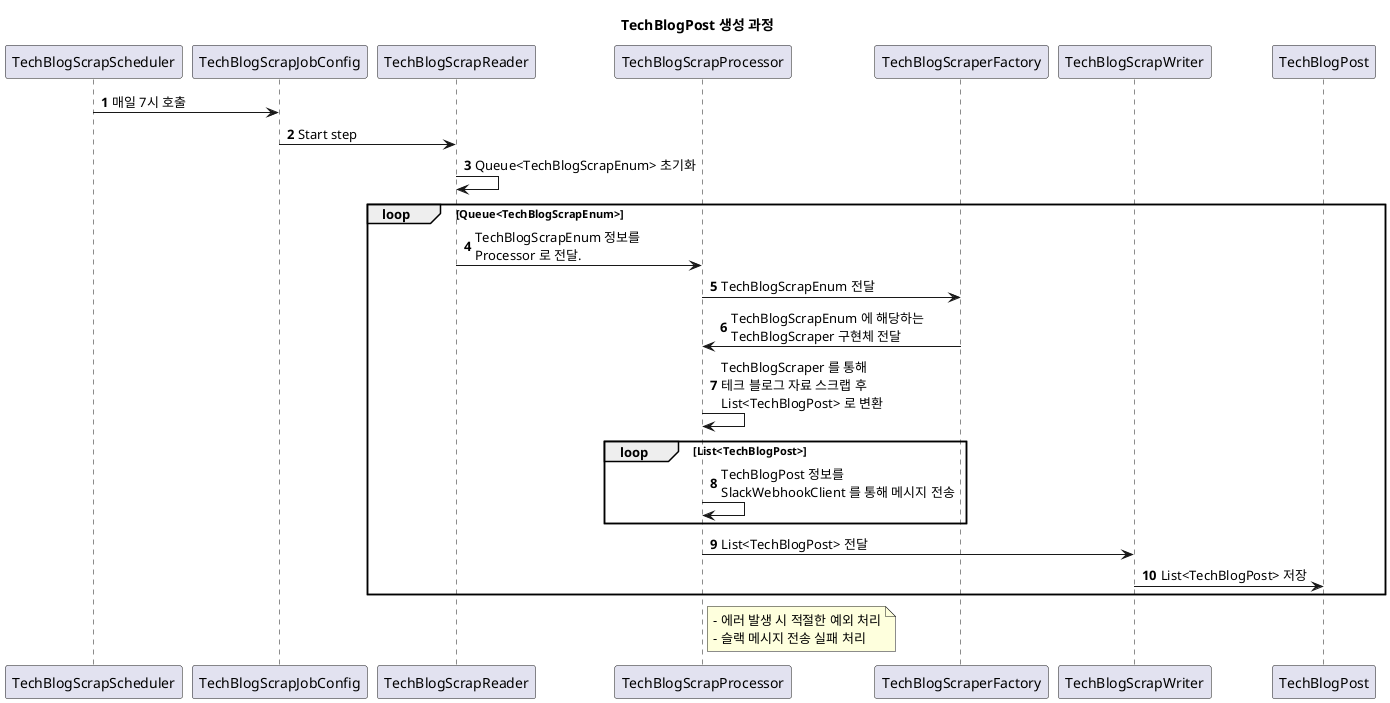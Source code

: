 @startuml
'https://plantuml.com/sequence-diagram

title: TechBlogPost 생성 과정
autonumber


TechBlogScrapScheduler -> TechBlogScrapJobConfig: 매일 7시 호출

TechBlogScrapJobConfig -> TechBlogScrapReader: Start step
TechBlogScrapReader -> TechBlogScrapReader: Queue<TechBlogScrapEnum> 초기화

loop Queue<TechBlogScrapEnum>
    TechBlogScrapReader -> TechBlogScrapProcessor: TechBlogScrapEnum 정보를 \nProcessor 로 전달.

    TechBlogScrapProcessor -> TechBlogScraperFactory: TechBlogScrapEnum 전달

    TechBlogScraperFactory -> TechBlogScrapProcessor: TechBlogScrapEnum 에 해당하는 \nTechBlogScraper 구현체 전달

    TechBlogScrapProcessor -> TechBlogScrapProcessor: TechBlogScraper 를 통해 \n테크 블로그 자료 스크랩 후\nList<TechBlogPost> 로 변환

    loop List<TechBlogPost>
        TechBlogScrapProcessor -> TechBlogScrapProcessor: TechBlogPost 정보를 \nSlackWebhookClient 를 통해 메시지 전송
    end

    TechBlogScrapProcessor -> TechBlogScrapWriter: List<TechBlogPost> 전달

    TechBlogScrapWriter -> TechBlogPost: List<TechBlogPost> 저장
end

note right of TechBlogScrapProcessor
  - 에러 발생 시 적절한 예외 처리
  - 슬랙 메시지 전송 실패 처리
end note

@enduml